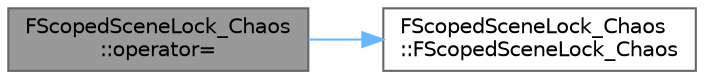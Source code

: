 digraph "FScopedSceneLock_Chaos::operator="
{
 // INTERACTIVE_SVG=YES
 // LATEX_PDF_SIZE
  bgcolor="transparent";
  edge [fontname=Helvetica,fontsize=10,labelfontname=Helvetica,labelfontsize=10];
  node [fontname=Helvetica,fontsize=10,shape=box,height=0.2,width=0.4];
  rankdir="LR";
  Node1 [id="Node000001",label="FScopedSceneLock_Chaos\l::operator=",height=0.2,width=0.4,color="gray40", fillcolor="grey60", style="filled", fontcolor="black",tooltip=" "];
  Node1 -> Node2 [id="edge1_Node000001_Node000002",color="steelblue1",style="solid",tooltip=" "];
  Node2 [id="Node000002",label="FScopedSceneLock_Chaos\l::FScopedSceneLock_Chaos",height=0.2,width=0.4,color="grey40", fillcolor="white", style="filled",URL="$d4/d17/structFScopedSceneLock__Chaos.html#a087785f49df7879745270a1c582639f2",tooltip=" "];
}
